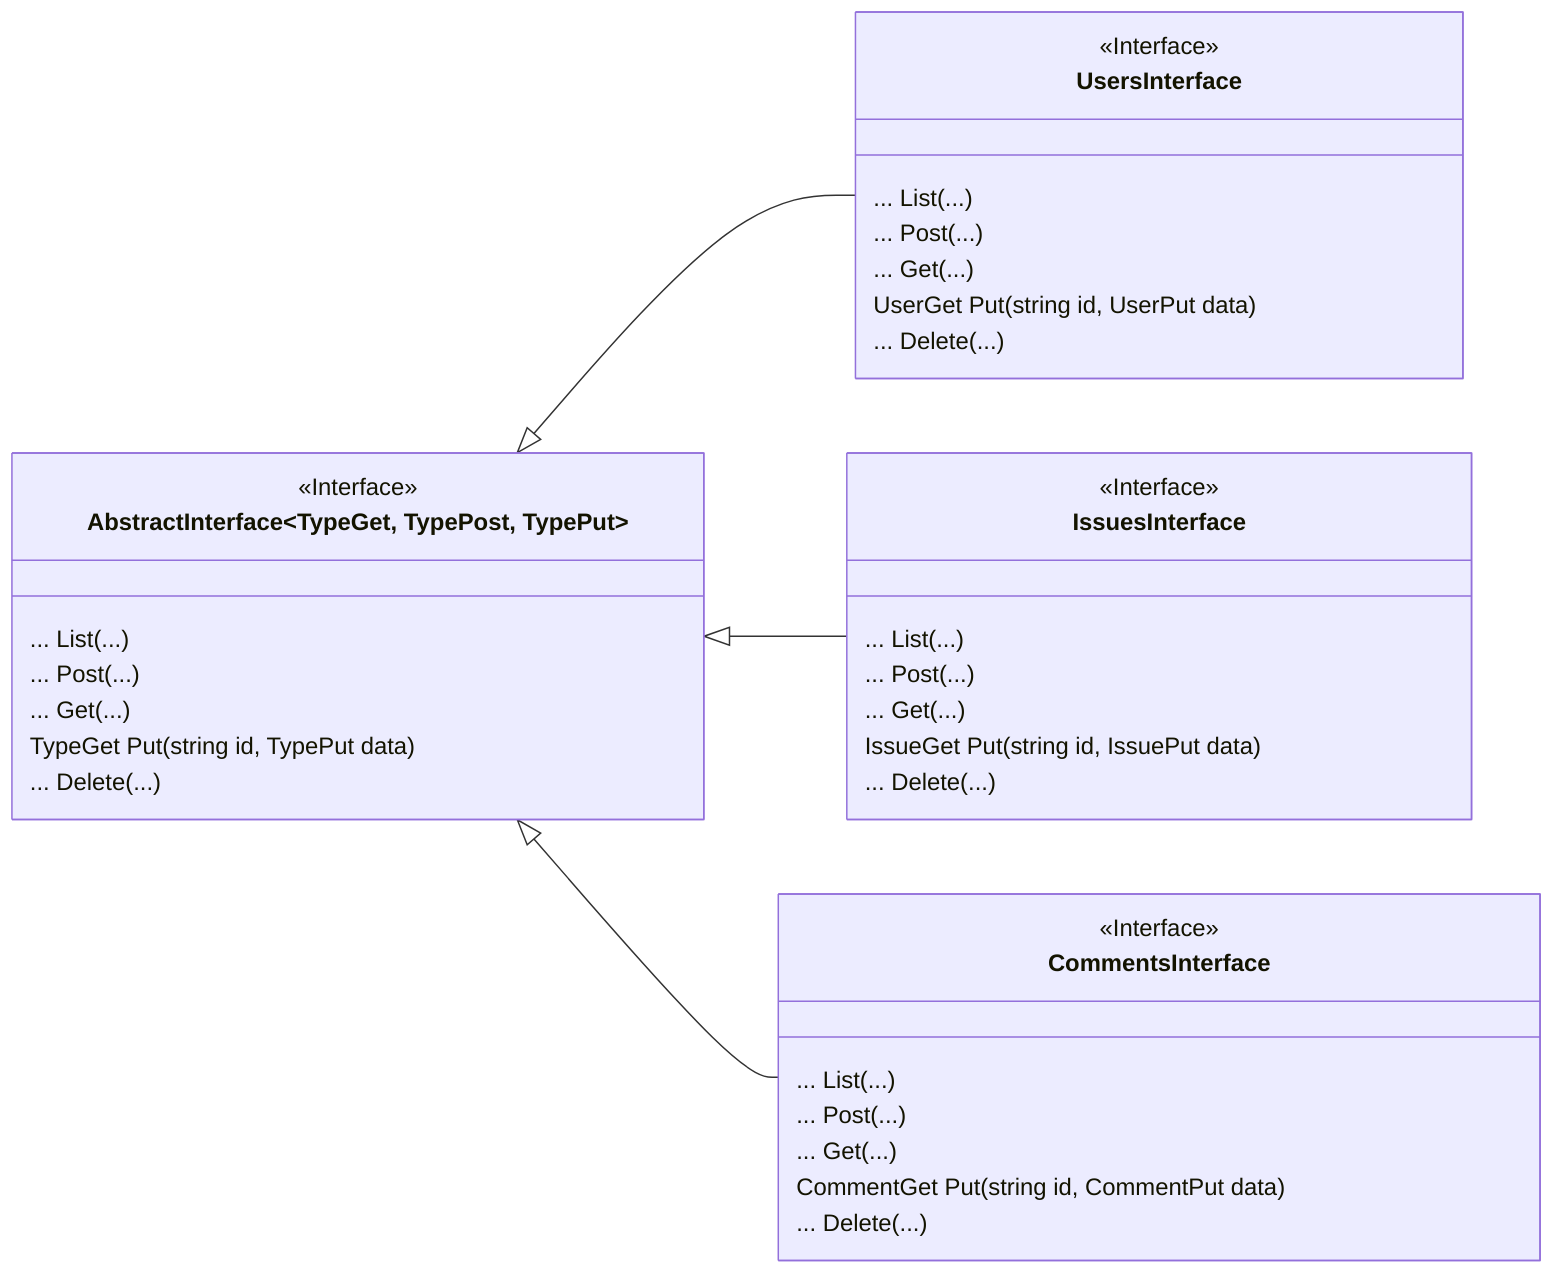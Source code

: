 classDiagram

    direction LR

    class AbstractInterface~TypeGet, TypePost, TypePut~ {
        <<Interface>>
        ... List(...)
        ... Post(...)
        ... Get(...)
        TypeGet Put(string id, TypePut data)
        ... Delete(...)
    }

    class UsersInterface["&nbsp;&nbsp;&nbsp;&nbsp;&nbsp;&nbsp;&nbsp;&nbsp;&nbsp;&nbsp;&nbsp;&nbsp;&nbsp;&nbsp;&nbsp;&nbsp;UsersInterface&nbsp;&nbsp;&nbsp;&nbsp;&nbsp;&nbsp;&nbsp;&nbsp;&nbsp;&nbsp;&nbsp;&nbsp;&nbsp;&nbsp;&nbsp;&nbsp;"] {
        <<Interface>>
        ... List(...)
        ... Post(...)
        ... Get(...)
        UserGet Put(string id, UserPut data)
        ... Delete(...)
    }

    class IssuesInterface["&nbsp;&nbsp;&nbsp;&nbsp;&nbsp;&nbsp;&nbsp;&nbsp;&nbsp;&nbsp;&nbsp;&nbsp;&nbsp;&nbsp;&nbsp;&nbsp;IssuesInterface&nbsp;&nbsp;&nbsp;&nbsp;&nbsp;&nbsp;&nbsp;&nbsp;&nbsp;&nbsp;&nbsp;&nbsp;&nbsp;&nbsp;&nbsp;&nbsp;"] {
        <<Interface>>
        ... List(...)
        ... Post(...)
        ... Get(...)
        IssueGet Put(string id, IssuePut data)
        ... Delete(...)
    }

    class CommentsInterface["&nbsp;&nbsp;&nbsp;&nbsp;&nbsp;&nbsp;&nbsp;&nbsp;&nbsp;&nbsp;&nbsp;&nbsp;&nbsp;&nbsp;&nbsp;&nbsp;&nbsp;&nbsp;&nbsp;CommentsInterface&nbsp;&nbsp;&nbsp;&nbsp;&nbsp;&nbsp;&nbsp;&nbsp;&nbsp;&nbsp;&nbsp;&nbsp;&nbsp;&nbsp;&nbsp;&nbsp;&nbsp;&nbsp;&nbsp;"] {
        <<Interface>>
        ... List(...)
        ... Post(...)
        ... Get(...)
        CommentGet Put(string id, CommentPut data)
        ... Delete(...)
    }
    
    AbstractInterface <|-- UsersInterface
    AbstractInterface <|-- IssuesInterface
    AbstractInterface <|-- CommentsInterface